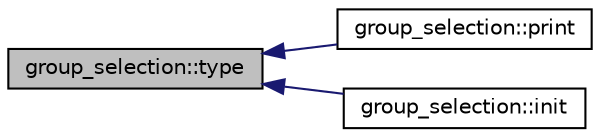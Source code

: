 digraph "group_selection::type"
{
  edge [fontname="Helvetica",fontsize="10",labelfontname="Helvetica",labelfontsize="10"];
  node [fontname="Helvetica",fontsize="10",shape=record];
  rankdir="LR";
  Node1427 [label="group_selection::type",height=0.2,width=0.4,color="black", fillcolor="grey75", style="filled", fontcolor="black"];
  Node1427 -> Node1428 [dir="back",color="midnightblue",fontsize="10",style="solid",fontname="Helvetica"];
  Node1428 [label="group_selection::print",height=0.2,width=0.4,color="black", fillcolor="white", style="filled",URL="$d6/db0/classgroup__selection.html#a522bc3a2346d1031fbb82f5a4d0b29cc"];
  Node1427 -> Node1429 [dir="back",color="midnightblue",fontsize="10",style="solid",fontname="Helvetica"];
  Node1429 [label="group_selection::init",height=0.2,width=0.4,color="black", fillcolor="white", style="filled",URL="$d6/db0/classgroup__selection.html#ad12ab2226024716902e4a85c4772732b"];
}
